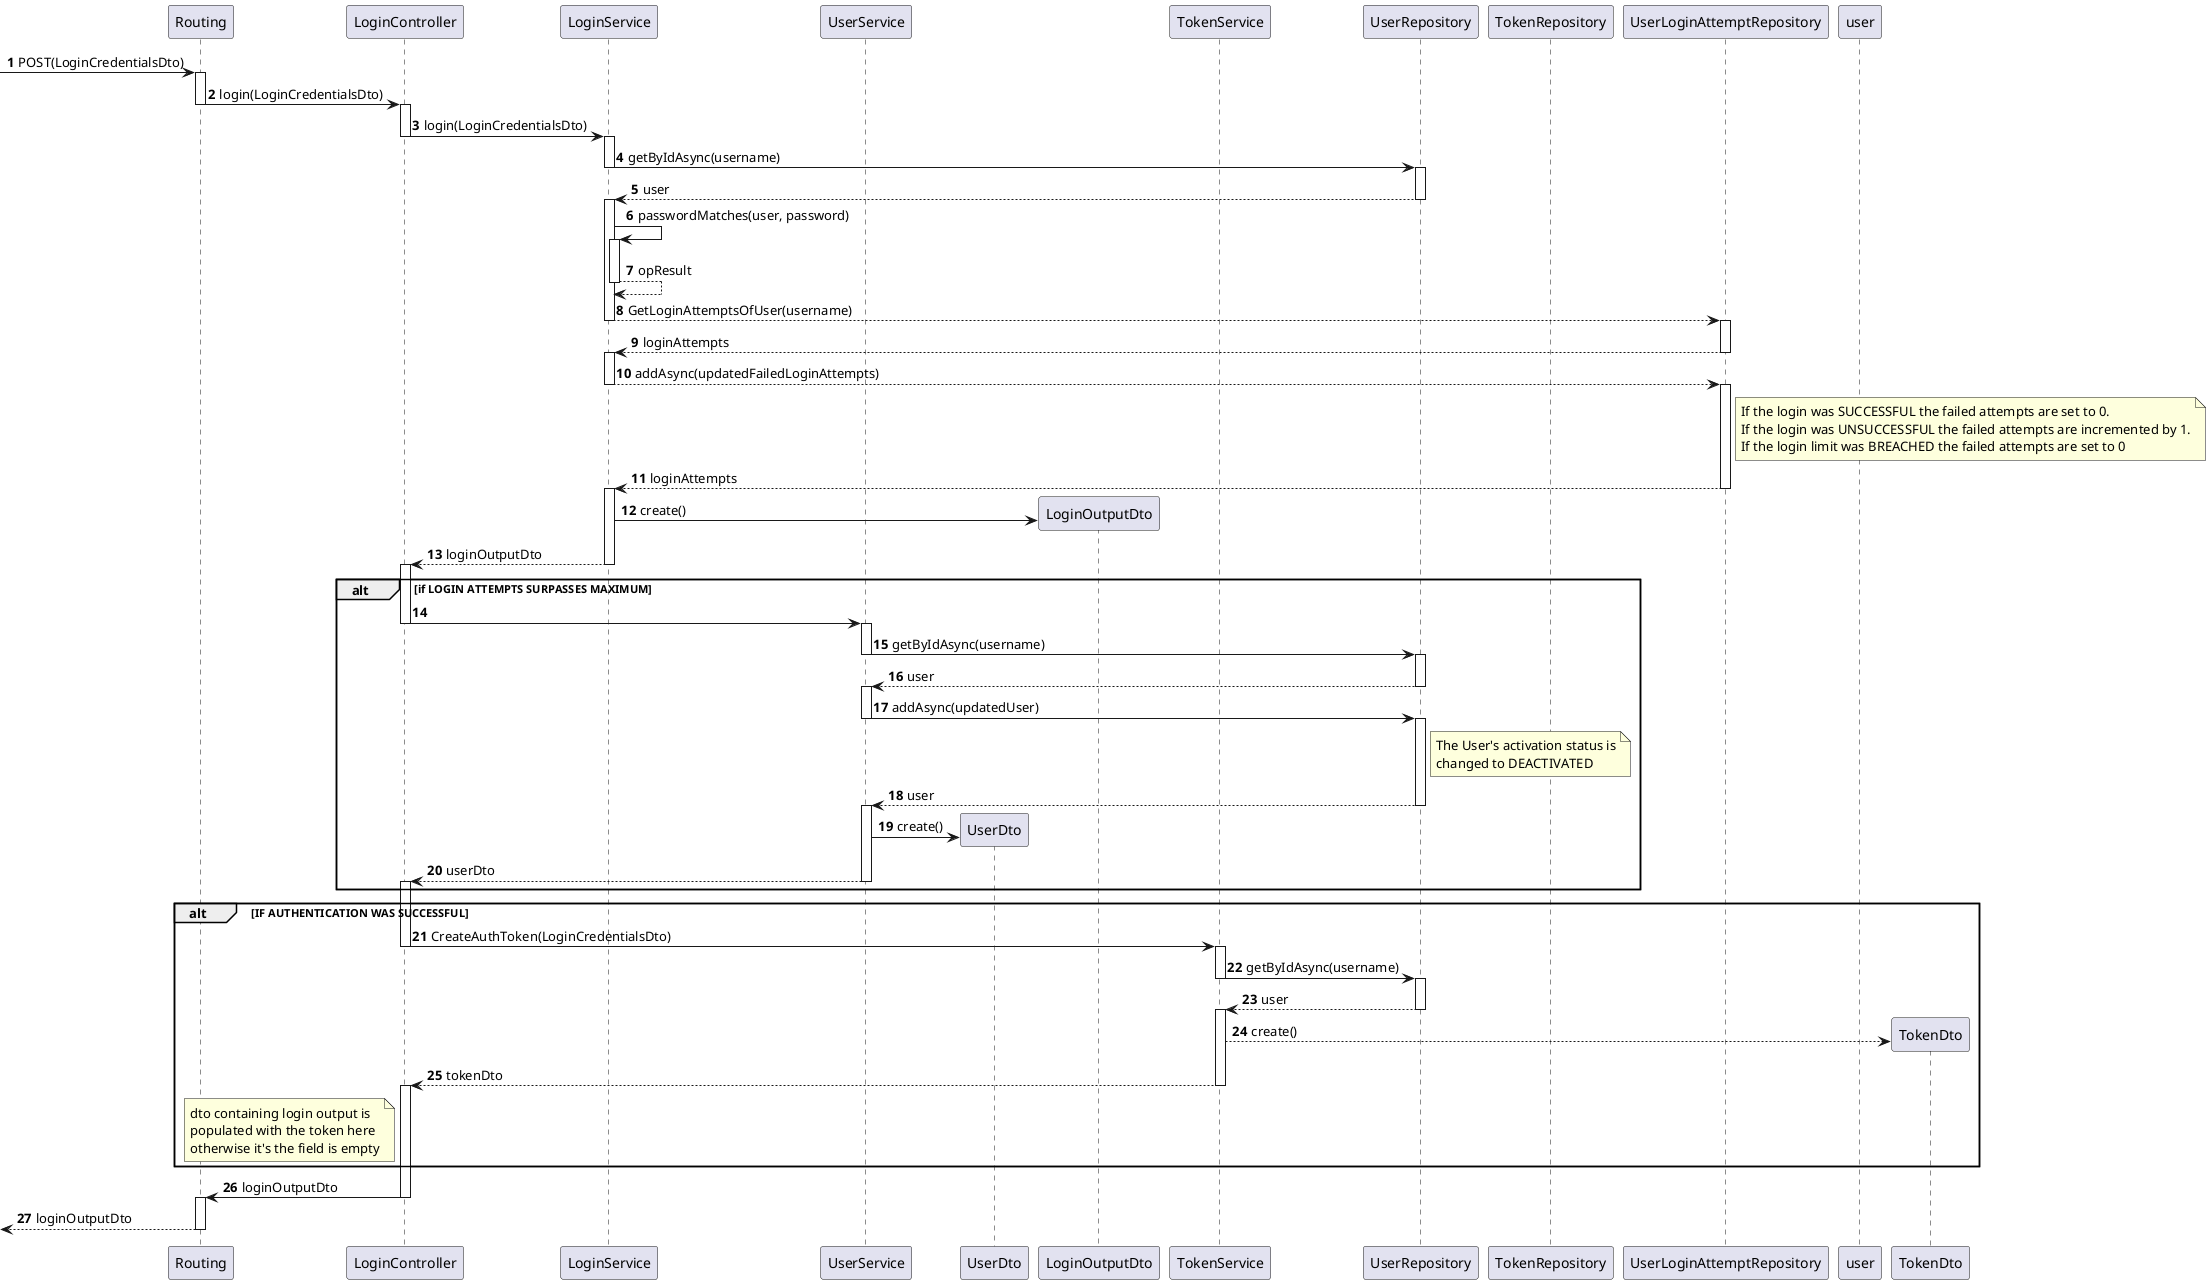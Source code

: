 @startuml
'https://plantuml.com/sequence-diagram

autonumber

participant Routing as route
participant LoginController as ctrl
participant LoginService as logSvc
participant UserService as usrSvc
participant UserDto as usrDto
participant LoginOutputDto as logDto
participant TokenService as tokenSvc

participant UserRepository as userRepo
participant TokenRepository as tokenRepo
participant UserLoginAttemptRepository as logRepo

-> route : POST(LoginCredentialsDto)

deactivate user
activate route

route -> ctrl: login(LoginCredentialsDto)

deactivate route
activate ctrl

ctrl -> logSvc : login(LoginCredentialsDto)

deactivate ctrl

activate logSvc

logSvc -> userRepo : getByIdAsync(username)
deactivate logSvc
activate userRepo

userRepo --> logSvc : user

deactivate userRepo
activate logSvc




logSvc -> logSvc : passwordMatches(user, password)
activate logSvc

logSvc --> logSvc : opResult
deactivate logSvc


logSvc --> logRepo : GetLoginAttemptsOfUser(username)
deactivate logSvc
activate logRepo

logRepo --> logSvc : loginAttempts


deactivate logRepo
activate logSvc




logSvc --> logRepo : addAsync(updatedFailedLoginAttempts)
note right logRepo
If the login was SUCCESSFUL the failed attempts are set to 0.
If the login was UNSUCCESSFUL the failed attempts are incremented by 1.
If the login limit was BREACHED the failed attempts are set to 0
end note
deactivate logSvc
activate logRepo

logRepo --> logSvc : loginAttempts
deactivate logRepo
activate logSvc

logSvc -> logDto** : create()

logSvc --> ctrl : loginOutputDto
deactivate logSvc
activate ctrl


alt if LOGIN ATTEMPTS SURPASSES MAXIMUM

ctrl -> usrSvc
deactivate ctrl
activate usrSvc

usrSvc -> userRepo : getByIdAsync(username)
deactivate usrSvc
activate userRepo

userRepo --> usrSvc : user

deactivate userRepo
activate usrSvc


usrSvc -> userRepo : addAsync(updatedUser)
deactivate usrSvc
activate userRepo

note right userRepo
The User's activation status is
changed to DEACTIVATED
end note
userRepo --> usrSvc : user
deactivate userRepo
activate usrSvc

usrSvc -> usrDto** : create()


usrSvc --> ctrl : userDto
deactivate usrSvc
activate ctrl
end alt

alt IF AUTHENTICATION WAS SUCCESSFUL

ctrl -> tokenSvc : CreateAuthToken(LoginCredentialsDto)

deactivate ctrl
activate tokenSvc

tokenSvc -> userRepo : getByIdAsync(username)
deactivate tokenSvc
activate userRepo


userRepo --> tokenSvc : user
deactivate userRepo
activate tokenSvc

tokenSvc --> TokenDto** : create()



tokenSvc --> ctrl : tokenDto

note left ctrl
dto containing login output is
populated with the token here
otherwise it's the field is empty
end note

deactivate tokenSvc
activate ctrl


end
ctrl -> route : loginOutputDto
deactivate ctrl
activate route

<-- route : loginOutputDto
deactivate route


@enduml
